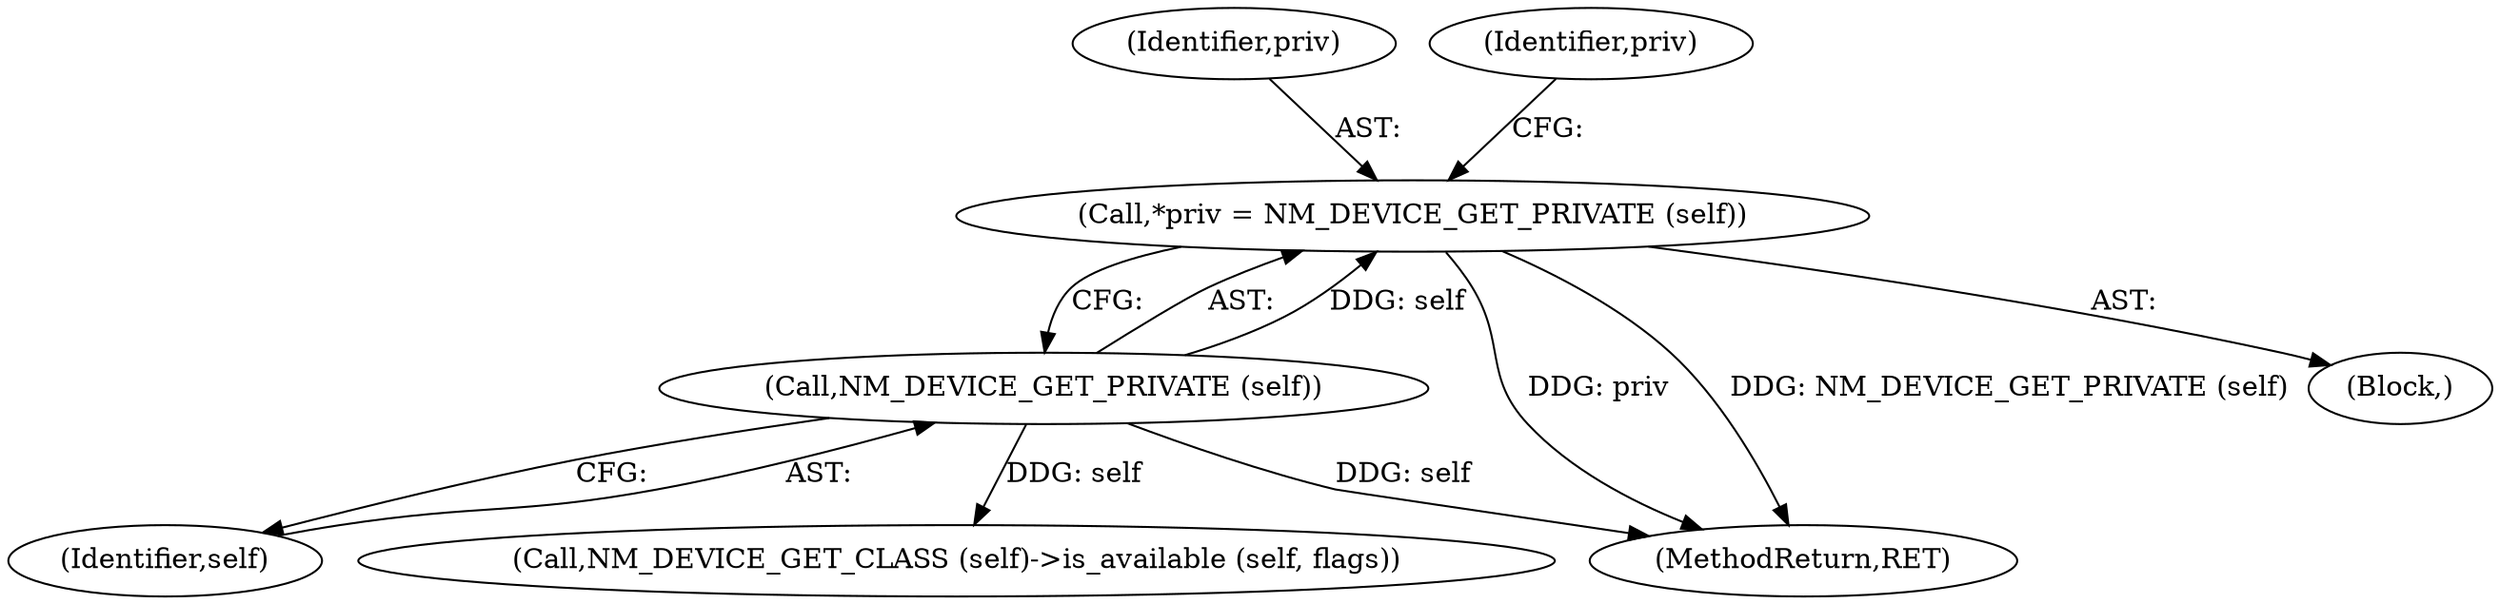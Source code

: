 digraph "0_NetworkManager_d5fc88e573fa58b93034b04d35a2454f5d28cad9@pointer" {
"1002587" [label="(Call,*priv = NM_DEVICE_GET_PRIVATE (self))"];
"1002589" [label="(Call,NM_DEVICE_GET_PRIVATE (self))"];
"1002587" [label="(Call,*priv = NM_DEVICE_GET_PRIVATE (self))"];
"1002590" [label="(Identifier,self)"];
"1007368" [label="(MethodReturn,RET)"];
"1002588" [label="(Identifier,priv)"];
"1002585" [label="(Block,)"];
"1002598" [label="(Call,NM_DEVICE_GET_CLASS (self)->is_available (self, flags))"];
"1002589" [label="(Call,NM_DEVICE_GET_PRIVATE (self))"];
"1002593" [label="(Identifier,priv)"];
"1002587" -> "1002585"  [label="AST: "];
"1002587" -> "1002589"  [label="CFG: "];
"1002588" -> "1002587"  [label="AST: "];
"1002589" -> "1002587"  [label="AST: "];
"1002593" -> "1002587"  [label="CFG: "];
"1002587" -> "1007368"  [label="DDG: priv"];
"1002587" -> "1007368"  [label="DDG: NM_DEVICE_GET_PRIVATE (self)"];
"1002589" -> "1002587"  [label="DDG: self"];
"1002589" -> "1002590"  [label="CFG: "];
"1002590" -> "1002589"  [label="AST: "];
"1002589" -> "1007368"  [label="DDG: self"];
"1002589" -> "1002598"  [label="DDG: self"];
}

